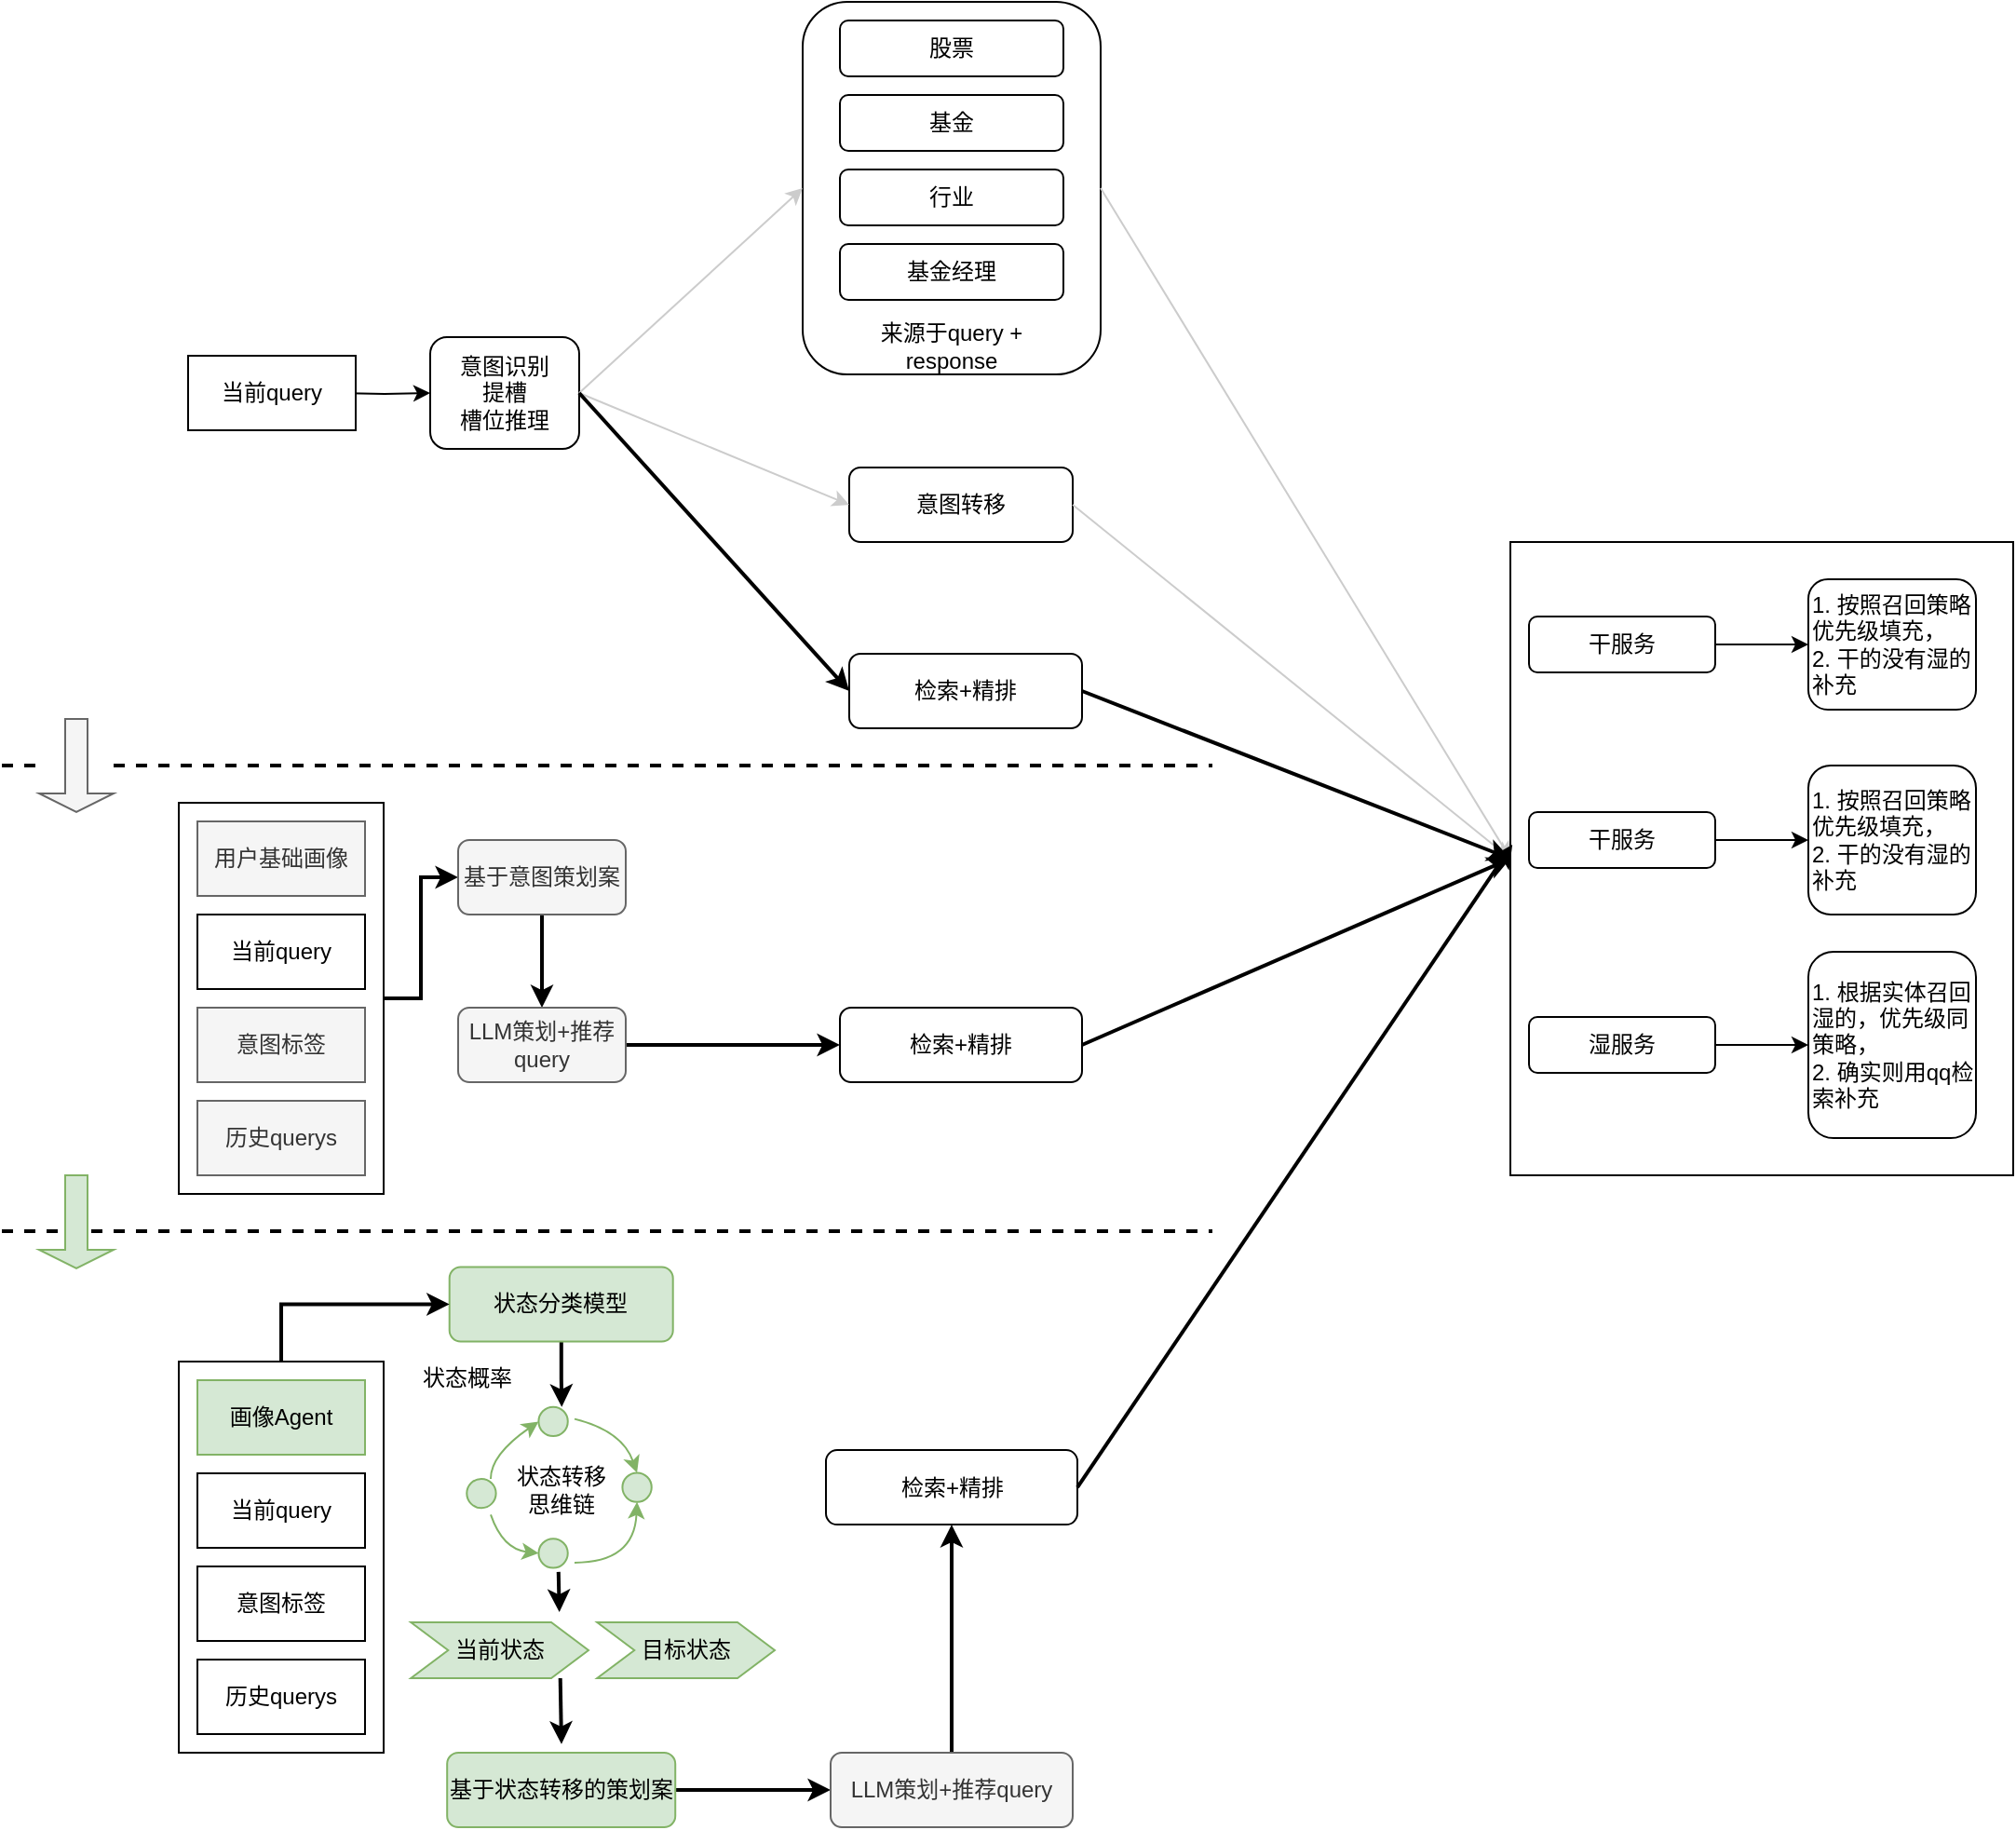 <mxfile version="22.1.16" type="github">
  <diagram name="第 1 页" id="lyhygBpvJo_cGXcFN3zm">
    <mxGraphModel dx="2074" dy="1180" grid="1" gridSize="10" guides="1" tooltips="1" connect="1" arrows="1" fold="1" page="1" pageScale="1" pageWidth="1200" pageHeight="500" math="0" shadow="0">
      <root>
        <mxCell id="0" />
        <mxCell id="1" parent="0" />
        <mxCell id="swgpVXEeyCIFxC3VQewO-49" value="" style="edgeStyle=orthogonalEdgeStyle;rounded=0;orthogonalLoop=1;jettySize=auto;html=1;strokeWidth=2;" edge="1" parent="1" source="swgpVXEeyCIFxC3VQewO-48" target="swgpVXEeyCIFxC3VQewO-43">
          <mxGeometry relative="1" as="geometry" />
        </mxCell>
        <mxCell id="swgpVXEeyCIFxC3VQewO-48" value="" style="rounded=0;whiteSpace=wrap;html=1;" vertex="1" parent="1">
          <mxGeometry x="115" y="440" width="110" height="210" as="geometry" />
        </mxCell>
        <mxCell id="swgpVXEeyCIFxC3VQewO-4" value="意图识别&lt;br&gt;提槽&lt;br&gt;槽位推理" style="rounded=1;whiteSpace=wrap;html=1;" vertex="1" parent="1">
          <mxGeometry x="250" y="190" width="80" height="60" as="geometry" />
        </mxCell>
        <mxCell id="swgpVXEeyCIFxC3VQewO-5" value="" style="rounded=1;whiteSpace=wrap;html=1;" vertex="1" parent="1">
          <mxGeometry x="450" y="10" width="160" height="200" as="geometry" />
        </mxCell>
        <mxCell id="swgpVXEeyCIFxC3VQewO-6" value="股票" style="rounded=1;whiteSpace=wrap;html=1;" vertex="1" parent="1">
          <mxGeometry x="470" y="20" width="120" height="30" as="geometry" />
        </mxCell>
        <mxCell id="swgpVXEeyCIFxC3VQewO-7" value="基金" style="rounded=1;whiteSpace=wrap;html=1;" vertex="1" parent="1">
          <mxGeometry x="470" y="60" width="120" height="30" as="geometry" />
        </mxCell>
        <mxCell id="swgpVXEeyCIFxC3VQewO-8" value="行业" style="rounded=1;whiteSpace=wrap;html=1;" vertex="1" parent="1">
          <mxGeometry x="470" y="100" width="120" height="30" as="geometry" />
        </mxCell>
        <mxCell id="swgpVXEeyCIFxC3VQewO-9" value="基金经理" style="rounded=1;whiteSpace=wrap;html=1;" vertex="1" parent="1">
          <mxGeometry x="470" y="140" width="120" height="30" as="geometry" />
        </mxCell>
        <mxCell id="swgpVXEeyCIFxC3VQewO-10" value="来源于query + response" style="text;html=1;strokeColor=none;fillColor=none;align=center;verticalAlign=middle;whiteSpace=wrap;rounded=0;" vertex="1" parent="1">
          <mxGeometry x="480" y="180" width="100" height="30" as="geometry" />
        </mxCell>
        <mxCell id="swgpVXEeyCIFxC3VQewO-11" value="意图转移" style="rounded=1;whiteSpace=wrap;html=1;" vertex="1" parent="1">
          <mxGeometry x="475" y="260" width="120" height="40" as="geometry" />
        </mxCell>
        <mxCell id="swgpVXEeyCIFxC3VQewO-12" value="检索+精排" style="rounded=1;whiteSpace=wrap;html=1;" vertex="1" parent="1">
          <mxGeometry x="475" y="360" width="125" height="40" as="geometry" />
        </mxCell>
        <mxCell id="swgpVXEeyCIFxC3VQewO-16" value="" style="endArrow=classic;html=1;rounded=0;entryX=0;entryY=0.5;entryDx=0;entryDy=0;exitX=1;exitY=0.5;exitDx=0;exitDy=0;strokeColor=#CCCCCC;" edge="1" parent="1" source="swgpVXEeyCIFxC3VQewO-4" target="swgpVXEeyCIFxC3VQewO-5">
          <mxGeometry width="50" height="50" relative="1" as="geometry">
            <mxPoint x="660" y="430" as="sourcePoint" />
            <mxPoint x="710" y="380" as="targetPoint" />
          </mxGeometry>
        </mxCell>
        <mxCell id="swgpVXEeyCIFxC3VQewO-17" value="" style="endArrow=classic;html=1;rounded=0;exitX=1;exitY=0.5;exitDx=0;exitDy=0;entryX=0;entryY=0.5;entryDx=0;entryDy=0;strokeColor=#CCCCCC;" edge="1" parent="1" source="swgpVXEeyCIFxC3VQewO-4" target="swgpVXEeyCIFxC3VQewO-11">
          <mxGeometry width="50" height="50" relative="1" as="geometry">
            <mxPoint x="660" y="430" as="sourcePoint" />
            <mxPoint x="710" y="380" as="targetPoint" />
          </mxGeometry>
        </mxCell>
        <mxCell id="swgpVXEeyCIFxC3VQewO-18" value="" style="endArrow=classic;html=1;rounded=0;exitX=1;exitY=0.5;exitDx=0;exitDy=0;entryX=0;entryY=0.5;entryDx=0;entryDy=0;strokeWidth=2;" edge="1" parent="1" source="swgpVXEeyCIFxC3VQewO-4" target="swgpVXEeyCIFxC3VQewO-12">
          <mxGeometry width="50" height="50" relative="1" as="geometry">
            <mxPoint x="660" y="430" as="sourcePoint" />
            <mxPoint x="710" y="380" as="targetPoint" />
          </mxGeometry>
        </mxCell>
        <mxCell id="swgpVXEeyCIFxC3VQewO-20" value="" style="edgeStyle=orthogonalEdgeStyle;rounded=0;orthogonalLoop=1;jettySize=auto;html=1;" edge="1" parent="1" target="swgpVXEeyCIFxC3VQewO-4">
          <mxGeometry relative="1" as="geometry">
            <mxPoint x="200" y="220" as="sourcePoint" />
          </mxGeometry>
        </mxCell>
        <mxCell id="swgpVXEeyCIFxC3VQewO-21" value="" style="rounded=0;whiteSpace=wrap;html=1;" vertex="1" parent="1">
          <mxGeometry x="830" y="300" width="270" height="340" as="geometry" />
        </mxCell>
        <mxCell id="swgpVXEeyCIFxC3VQewO-27" value="" style="edgeStyle=orthogonalEdgeStyle;rounded=0;orthogonalLoop=1;jettySize=auto;html=1;" edge="1" parent="1" source="swgpVXEeyCIFxC3VQewO-22" target="swgpVXEeyCIFxC3VQewO-26">
          <mxGeometry relative="1" as="geometry" />
        </mxCell>
        <mxCell id="swgpVXEeyCIFxC3VQewO-22" value="干服务" style="rounded=1;whiteSpace=wrap;html=1;" vertex="1" parent="1">
          <mxGeometry x="840" y="340" width="100" height="30" as="geometry" />
        </mxCell>
        <mxCell id="swgpVXEeyCIFxC3VQewO-30" value="" style="edgeStyle=orthogonalEdgeStyle;rounded=0;orthogonalLoop=1;jettySize=auto;html=1;" edge="1" parent="1" source="swgpVXEeyCIFxC3VQewO-23" target="swgpVXEeyCIFxC3VQewO-28">
          <mxGeometry relative="1" as="geometry" />
        </mxCell>
        <mxCell id="swgpVXEeyCIFxC3VQewO-23" value="干服务" style="rounded=1;whiteSpace=wrap;html=1;" vertex="1" parent="1">
          <mxGeometry x="840" y="445" width="100" height="30" as="geometry" />
        </mxCell>
        <mxCell id="swgpVXEeyCIFxC3VQewO-86" value="" style="edgeStyle=orthogonalEdgeStyle;rounded=0;orthogonalLoop=1;jettySize=auto;html=1;" edge="1" parent="1" source="swgpVXEeyCIFxC3VQewO-24" target="swgpVXEeyCIFxC3VQewO-31">
          <mxGeometry relative="1" as="geometry" />
        </mxCell>
        <mxCell id="swgpVXEeyCIFxC3VQewO-24" value="湿服务" style="rounded=1;whiteSpace=wrap;html=1;" vertex="1" parent="1">
          <mxGeometry x="840" y="555" width="100" height="30" as="geometry" />
        </mxCell>
        <mxCell id="swgpVXEeyCIFxC3VQewO-26" value="1. 按照召回策略优先级填充，&lt;br&gt;2. 干的没有湿的补充" style="rounded=1;whiteSpace=wrap;html=1;align=left;" vertex="1" parent="1">
          <mxGeometry x="990" y="320" width="90" height="70" as="geometry" />
        </mxCell>
        <mxCell id="swgpVXEeyCIFxC3VQewO-28" value="1. 按照召回策略优先级填充，&lt;br&gt;2. 干的没有湿的补充" style="rounded=1;whiteSpace=wrap;html=1;align=left;" vertex="1" parent="1">
          <mxGeometry x="990" y="420" width="90" height="80" as="geometry" />
        </mxCell>
        <mxCell id="swgpVXEeyCIFxC3VQewO-31" value="1. 根据实体召回湿的，优先级同策略，&lt;br&gt;2. 确实则用qq检索补充" style="rounded=1;whiteSpace=wrap;html=1;align=left;" vertex="1" parent="1">
          <mxGeometry x="990" y="520" width="90" height="100" as="geometry" />
        </mxCell>
        <mxCell id="swgpVXEeyCIFxC3VQewO-33" value="" style="endArrow=classic;html=1;rounded=0;exitX=1;exitY=0.5;exitDx=0;exitDy=0;entryX=0;entryY=0.5;entryDx=0;entryDy=0;strokeColor=#CCCCCC;" edge="1" parent="1" source="swgpVXEeyCIFxC3VQewO-5" target="swgpVXEeyCIFxC3VQewO-21">
          <mxGeometry width="50" height="50" relative="1" as="geometry">
            <mxPoint x="660" y="430" as="sourcePoint" />
            <mxPoint x="710" y="380" as="targetPoint" />
          </mxGeometry>
        </mxCell>
        <mxCell id="swgpVXEeyCIFxC3VQewO-34" value="" style="endArrow=classic;html=1;rounded=0;exitX=1;exitY=0.5;exitDx=0;exitDy=0;entryX=0;entryY=0.5;entryDx=0;entryDy=0;strokeColor=#CCCCCC;" edge="1" parent="1" source="swgpVXEeyCIFxC3VQewO-11" target="swgpVXEeyCIFxC3VQewO-21">
          <mxGeometry width="50" height="50" relative="1" as="geometry">
            <mxPoint x="660" y="430" as="sourcePoint" />
            <mxPoint x="710" y="380" as="targetPoint" />
          </mxGeometry>
        </mxCell>
        <mxCell id="swgpVXEeyCIFxC3VQewO-35" value="" style="endArrow=classic;html=1;rounded=0;exitX=1;exitY=0.5;exitDx=0;exitDy=0;entryX=0;entryY=0.5;entryDx=0;entryDy=0;strokeWidth=2;" edge="1" parent="1" source="swgpVXEeyCIFxC3VQewO-12" target="swgpVXEeyCIFxC3VQewO-21">
          <mxGeometry width="50" height="50" relative="1" as="geometry">
            <mxPoint x="660" y="430" as="sourcePoint" />
            <mxPoint x="710" y="380" as="targetPoint" />
          </mxGeometry>
        </mxCell>
        <mxCell id="swgpVXEeyCIFxC3VQewO-41" value="用户基础画像" style="rounded=0;whiteSpace=wrap;html=1;fillColor=#f5f5f5;fontColor=#333333;strokeColor=#666666;" vertex="1" parent="1">
          <mxGeometry x="125" y="450" width="90" height="40" as="geometry" />
        </mxCell>
        <mxCell id="swgpVXEeyCIFxC3VQewO-42" value="历史querys" style="rounded=0;whiteSpace=wrap;html=1;fillColor=#f5f5f5;fontColor=#333333;strokeColor=#666666;" vertex="1" parent="1">
          <mxGeometry x="125" y="600" width="90" height="40" as="geometry" />
        </mxCell>
        <mxCell id="swgpVXEeyCIFxC3VQewO-53" value="" style="edgeStyle=orthogonalEdgeStyle;rounded=0;orthogonalLoop=1;jettySize=auto;html=1;strokeWidth=2;" edge="1" parent="1" source="swgpVXEeyCIFxC3VQewO-43" target="swgpVXEeyCIFxC3VQewO-52">
          <mxGeometry relative="1" as="geometry" />
        </mxCell>
        <mxCell id="swgpVXEeyCIFxC3VQewO-43" value="基于意图策划案" style="rounded=1;whiteSpace=wrap;html=1;fillColor=#f5f5f5;fontColor=#333333;strokeColor=#666666;" vertex="1" parent="1">
          <mxGeometry x="265" y="460" width="90" height="40" as="geometry" />
        </mxCell>
        <mxCell id="swgpVXEeyCIFxC3VQewO-44" value="检索+精排" style="rounded=1;whiteSpace=wrap;html=1;" vertex="1" parent="1">
          <mxGeometry x="470" y="550" width="130" height="40" as="geometry" />
        </mxCell>
        <mxCell id="swgpVXEeyCIFxC3VQewO-45" value="当前query" style="rounded=0;whiteSpace=wrap;html=1;" vertex="1" parent="1">
          <mxGeometry x="125" y="500" width="90" height="40" as="geometry" />
        </mxCell>
        <mxCell id="swgpVXEeyCIFxC3VQewO-46" value="当前query" style="rounded=0;whiteSpace=wrap;html=1;" vertex="1" parent="1">
          <mxGeometry x="120" y="200" width="90" height="40" as="geometry" />
        </mxCell>
        <mxCell id="swgpVXEeyCIFxC3VQewO-47" value="意图标签" style="rounded=0;whiteSpace=wrap;html=1;fillColor=#f5f5f5;fontColor=#333333;strokeColor=#666666;" vertex="1" parent="1">
          <mxGeometry x="125" y="550" width="90" height="40" as="geometry" />
        </mxCell>
        <mxCell id="swgpVXEeyCIFxC3VQewO-51" value="" style="endArrow=classic;html=1;rounded=0;exitX=1;exitY=0.5;exitDx=0;exitDy=0;entryX=0;entryY=0.5;entryDx=0;entryDy=0;strokeWidth=2;" edge="1" parent="1" source="swgpVXEeyCIFxC3VQewO-44" target="swgpVXEeyCIFxC3VQewO-21">
          <mxGeometry width="50" height="50" relative="1" as="geometry">
            <mxPoint x="690" y="440" as="sourcePoint" />
            <mxPoint x="740" y="390" as="targetPoint" />
          </mxGeometry>
        </mxCell>
        <mxCell id="swgpVXEeyCIFxC3VQewO-54" value="" style="edgeStyle=orthogonalEdgeStyle;rounded=0;orthogonalLoop=1;jettySize=auto;html=1;strokeWidth=2;" edge="1" parent="1" source="swgpVXEeyCIFxC3VQewO-52" target="swgpVXEeyCIFxC3VQewO-44">
          <mxGeometry relative="1" as="geometry" />
        </mxCell>
        <mxCell id="swgpVXEeyCIFxC3VQewO-52" value="LLM策划+推荐query" style="rounded=1;whiteSpace=wrap;html=1;fillColor=#f5f5f5;fontColor=#333333;strokeColor=#666666;" vertex="1" parent="1">
          <mxGeometry x="265" y="550" width="90" height="40" as="geometry" />
        </mxCell>
        <mxCell id="swgpVXEeyCIFxC3VQewO-65" value="状态概率" style="text;html=1;strokeColor=none;fillColor=none;align=center;verticalAlign=middle;whiteSpace=wrap;rounded=0;" vertex="1" parent="1">
          <mxGeometry x="239.64" y="734.37" width="60" height="30" as="geometry" />
        </mxCell>
        <mxCell id="swgpVXEeyCIFxC3VQewO-68" value="" style="edgeStyle=orthogonalEdgeStyle;rounded=0;orthogonalLoop=1;jettySize=auto;html=1;strokeWidth=2;" edge="1" parent="1" source="swgpVXEeyCIFxC3VQewO-66">
          <mxGeometry relative="1" as="geometry">
            <mxPoint x="320.64" y="764.37" as="targetPoint" />
          </mxGeometry>
        </mxCell>
        <mxCell id="swgpVXEeyCIFxC3VQewO-66" value="状态分类模型" style="rounded=1;whiteSpace=wrap;html=1;fillColor=#d5e8d4;strokeColor=#82b366;" vertex="1" parent="1">
          <mxGeometry x="260.35" y="689.24" width="120" height="40" as="geometry" />
        </mxCell>
        <mxCell id="swgpVXEeyCIFxC3VQewO-67" value="" style="group;fillColor=none;strokeColor=none;" vertex="1" connectable="0" parent="1">
          <mxGeometry x="269.64" y="764.37" width="99.241" height="86.384" as="geometry" />
        </mxCell>
        <mxCell id="swgpVXEeyCIFxC3VQewO-55" value="" style="ellipse;whiteSpace=wrap;html=1;aspect=fixed;fillColor=#d5e8d4;strokeColor=#82b366;" vertex="1" parent="swgpVXEeyCIFxC3VQewO-67">
          <mxGeometry y="38.571" width="15.67" height="15.67" as="geometry" />
        </mxCell>
        <mxCell id="swgpVXEeyCIFxC3VQewO-56" value="" style="ellipse;whiteSpace=wrap;html=1;aspect=fixed;fillColor=#d5e8d4;strokeColor=#82b366;" vertex="1" parent="swgpVXEeyCIFxC3VQewO-67">
          <mxGeometry x="38.571" width="15.67" height="15.67" as="geometry" />
        </mxCell>
        <mxCell id="swgpVXEeyCIFxC3VQewO-57" value="" style="ellipse;whiteSpace=wrap;html=1;aspect=fixed;fillColor=#d5e8d4;strokeColor=#82b366;" vertex="1" parent="swgpVXEeyCIFxC3VQewO-67">
          <mxGeometry x="38.571" y="70.714" width="15.67" height="15.67" as="geometry" />
        </mxCell>
        <mxCell id="swgpVXEeyCIFxC3VQewO-58" value="" style="ellipse;whiteSpace=wrap;html=1;aspect=fixed;fillColor=#d5e8d4;strokeColor=#82b366;" vertex="1" parent="swgpVXEeyCIFxC3VQewO-67">
          <mxGeometry x="83.571" y="35.357" width="15.67" height="15.67" as="geometry" />
        </mxCell>
        <mxCell id="swgpVXEeyCIFxC3VQewO-59" value="" style="curved=1;endArrow=classic;html=1;rounded=0;entryX=0;entryY=0.5;entryDx=0;entryDy=0;fillColor=#d5e8d4;strokeColor=#82b366;" edge="1" parent="swgpVXEeyCIFxC3VQewO-67" target="swgpVXEeyCIFxC3VQewO-56">
          <mxGeometry width="50" height="50" relative="1" as="geometry">
            <mxPoint x="12.857" y="38.571" as="sourcePoint" />
            <mxPoint x="48.214" y="12.857" as="targetPoint" />
            <Array as="points">
              <mxPoint x="12.857" y="25.714" />
            </Array>
          </mxGeometry>
        </mxCell>
        <mxCell id="swgpVXEeyCIFxC3VQewO-60" value="" style="curved=1;endArrow=classic;html=1;rounded=0;entryX=0;entryY=0.5;entryDx=0;entryDy=0;fillColor=#d5e8d4;strokeColor=#82b366;" edge="1" parent="swgpVXEeyCIFxC3VQewO-67" target="swgpVXEeyCIFxC3VQewO-57">
          <mxGeometry width="50" height="50" relative="1" as="geometry">
            <mxPoint x="12.857" y="57.857" as="sourcePoint" />
            <mxPoint x="45" y="80.357" as="targetPoint" />
            <Array as="points">
              <mxPoint x="19.286" y="76.339" />
            </Array>
          </mxGeometry>
        </mxCell>
        <mxCell id="swgpVXEeyCIFxC3VQewO-61" value="" style="curved=1;endArrow=classic;html=1;rounded=0;entryX=0.5;entryY=0;entryDx=0;entryDy=0;fillColor=#d5e8d4;strokeColor=#82b366;" edge="1" parent="swgpVXEeyCIFxC3VQewO-67" target="swgpVXEeyCIFxC3VQewO-58">
          <mxGeometry width="50" height="50" relative="1" as="geometry">
            <mxPoint x="57.857" y="6.429" as="sourcePoint" />
            <mxPoint x="90" y="-25.714" as="targetPoint" />
            <Array as="points">
              <mxPoint x="83.571" y="12.857" />
            </Array>
          </mxGeometry>
        </mxCell>
        <mxCell id="swgpVXEeyCIFxC3VQewO-62" value="" style="curved=1;endArrow=classic;html=1;rounded=0;entryX=0.5;entryY=1;entryDx=0;entryDy=0;fillColor=#d5e8d4;strokeColor=#82b366;" edge="1" parent="swgpVXEeyCIFxC3VQewO-67" target="swgpVXEeyCIFxC3VQewO-58">
          <mxGeometry width="50" height="50" relative="1" as="geometry">
            <mxPoint x="57.857" y="83.571" as="sourcePoint" />
            <mxPoint x="90" y="51.429" as="targetPoint" />
            <Array as="points">
              <mxPoint x="90" y="83.571" />
            </Array>
          </mxGeometry>
        </mxCell>
        <mxCell id="swgpVXEeyCIFxC3VQewO-63" value="状态转移思维链" style="text;html=1;strokeColor=none;fillColor=none;align=center;verticalAlign=middle;whiteSpace=wrap;rounded=0;" vertex="1" parent="swgpVXEeyCIFxC3VQewO-67">
          <mxGeometry x="25.714" y="29.5" width="51.429" height="30" as="geometry" />
        </mxCell>
        <mxCell id="swgpVXEeyCIFxC3VQewO-82" value="" style="endArrow=classic;html=1;rounded=0;entryX=0.836;entryY=-0.183;entryDx=0;entryDy=0;entryPerimeter=0;strokeWidth=2;" edge="1" parent="swgpVXEeyCIFxC3VQewO-67" target="swgpVXEeyCIFxC3VQewO-78">
          <mxGeometry width="50" height="50" relative="1" as="geometry">
            <mxPoint x="49.24" y="88.57" as="sourcePoint" />
            <mxPoint x="99.24" y="38.57" as="targetPoint" />
          </mxGeometry>
        </mxCell>
        <mxCell id="swgpVXEeyCIFxC3VQewO-89" style="edgeStyle=orthogonalEdgeStyle;rounded=0;orthogonalLoop=1;jettySize=auto;html=1;exitX=0.5;exitY=0;exitDx=0;exitDy=0;entryX=0;entryY=0.5;entryDx=0;entryDy=0;strokeWidth=2;" edge="1" parent="1" source="swgpVXEeyCIFxC3VQewO-69" target="swgpVXEeyCIFxC3VQewO-66">
          <mxGeometry relative="1" as="geometry" />
        </mxCell>
        <mxCell id="swgpVXEeyCIFxC3VQewO-69" value="" style="rounded=0;whiteSpace=wrap;html=1;" vertex="1" parent="1">
          <mxGeometry x="115" y="740" width="110" height="210" as="geometry" />
        </mxCell>
        <mxCell id="swgpVXEeyCIFxC3VQewO-71" value="历史querys" style="rounded=0;whiteSpace=wrap;html=1;" vertex="1" parent="1">
          <mxGeometry x="125" y="900" width="90" height="40" as="geometry" />
        </mxCell>
        <mxCell id="swgpVXEeyCIFxC3VQewO-72" value="当前query" style="rounded=0;whiteSpace=wrap;html=1;" vertex="1" parent="1">
          <mxGeometry x="125" y="800" width="90" height="40" as="geometry" />
        </mxCell>
        <mxCell id="swgpVXEeyCIFxC3VQewO-73" value="意图标签" style="rounded=0;whiteSpace=wrap;html=1;" vertex="1" parent="1">
          <mxGeometry x="125" y="850" width="90" height="40" as="geometry" />
        </mxCell>
        <mxCell id="swgpVXEeyCIFxC3VQewO-74" value="画像Agent" style="rounded=0;whiteSpace=wrap;html=1;fillColor=#d5e8d4;strokeColor=#82b366;" vertex="1" parent="1">
          <mxGeometry x="125" y="750" width="90" height="40" as="geometry" />
        </mxCell>
        <mxCell id="swgpVXEeyCIFxC3VQewO-84" value="" style="edgeStyle=orthogonalEdgeStyle;rounded=0;orthogonalLoop=1;jettySize=auto;html=1;strokeWidth=2;" edge="1" parent="1" source="swgpVXEeyCIFxC3VQewO-77" target="swgpVXEeyCIFxC3VQewO-80">
          <mxGeometry relative="1" as="geometry" />
        </mxCell>
        <mxCell id="swgpVXEeyCIFxC3VQewO-77" value="基于状态转移的策划案" style="rounded=1;whiteSpace=wrap;html=1;fillColor=#d5e8d4;strokeColor=#82b366;" vertex="1" parent="1">
          <mxGeometry x="259.09" y="950" width="122.52" height="40" as="geometry" />
        </mxCell>
        <mxCell id="swgpVXEeyCIFxC3VQewO-78" value="当前状态" style="shape=step;perimeter=stepPerimeter;whiteSpace=wrap;html=1;fixedSize=1;fillColor=#d5e8d4;strokeColor=#82b366;" vertex="1" parent="1">
          <mxGeometry x="239.64" y="880" width="95.36" height="30" as="geometry" />
        </mxCell>
        <mxCell id="swgpVXEeyCIFxC3VQewO-79" value="目标状态" style="shape=step;perimeter=stepPerimeter;whiteSpace=wrap;html=1;fixedSize=1;fillColor=#d5e8d4;strokeColor=#82b366;" vertex="1" parent="1">
          <mxGeometry x="339.64" y="880" width="95.36" height="30" as="geometry" />
        </mxCell>
        <mxCell id="swgpVXEeyCIFxC3VQewO-85" style="edgeStyle=orthogonalEdgeStyle;rounded=0;orthogonalLoop=1;jettySize=auto;html=1;exitX=0.5;exitY=0;exitDx=0;exitDy=0;strokeWidth=2;" edge="1" parent="1" source="swgpVXEeyCIFxC3VQewO-80" target="swgpVXEeyCIFxC3VQewO-81">
          <mxGeometry relative="1" as="geometry" />
        </mxCell>
        <mxCell id="swgpVXEeyCIFxC3VQewO-80" value="LLM策划+推荐query" style="rounded=1;whiteSpace=wrap;html=1;fillColor=#f5f5f5;fontColor=#333333;strokeColor=#666666;" vertex="1" parent="1">
          <mxGeometry x="465" y="950" width="130" height="40" as="geometry" />
        </mxCell>
        <mxCell id="swgpVXEeyCIFxC3VQewO-81" value="检索+精排" style="rounded=1;whiteSpace=wrap;html=1;" vertex="1" parent="1">
          <mxGeometry x="462.5" y="787.56" width="135" height="40" as="geometry" />
        </mxCell>
        <mxCell id="swgpVXEeyCIFxC3VQewO-83" value="" style="edgeStyle=orthogonalEdgeStyle;rounded=0;orthogonalLoop=1;jettySize=auto;html=1;strokeWidth=2;" edge="1" parent="1">
          <mxGeometry relative="1" as="geometry">
            <mxPoint x="319.85" y="910" as="sourcePoint" />
            <mxPoint x="320.49" y="945.37" as="targetPoint" />
          </mxGeometry>
        </mxCell>
        <mxCell id="swgpVXEeyCIFxC3VQewO-88" value="" style="endArrow=classic;html=1;rounded=0;entryX=0.004;entryY=0.478;entryDx=0;entryDy=0;entryPerimeter=0;exitX=1;exitY=0.5;exitDx=0;exitDy=0;strokeWidth=2;" edge="1" parent="1" source="swgpVXEeyCIFxC3VQewO-81" target="swgpVXEeyCIFxC3VQewO-21">
          <mxGeometry width="50" height="50" relative="1" as="geometry">
            <mxPoint x="570" y="490" as="sourcePoint" />
            <mxPoint x="620" y="440" as="targetPoint" />
          </mxGeometry>
        </mxCell>
        <mxCell id="swgpVXEeyCIFxC3VQewO-90" value="" style="endArrow=none;dashed=1;html=1;rounded=0;strokeWidth=2;" edge="1" parent="1" source="swgpVXEeyCIFxC3VQewO-94">
          <mxGeometry width="50" height="50" relative="1" as="geometry">
            <mxPoint x="20" y="420" as="sourcePoint" />
            <mxPoint x="670" y="420" as="targetPoint" />
          </mxGeometry>
        </mxCell>
        <mxCell id="swgpVXEeyCIFxC3VQewO-91" value="" style="endArrow=none;dashed=1;html=1;rounded=0;strokeWidth=2;" edge="1" parent="1">
          <mxGeometry width="50" height="50" relative="1" as="geometry">
            <mxPoint x="20" y="670" as="sourcePoint" />
            <mxPoint x="670" y="670" as="targetPoint" />
          </mxGeometry>
        </mxCell>
        <mxCell id="swgpVXEeyCIFxC3VQewO-95" value="" style="endArrow=none;dashed=1;html=1;rounded=0;strokeWidth=2;" edge="1" parent="1" target="swgpVXEeyCIFxC3VQewO-94">
          <mxGeometry width="50" height="50" relative="1" as="geometry">
            <mxPoint x="20" y="420" as="sourcePoint" />
            <mxPoint x="670" y="420" as="targetPoint" />
          </mxGeometry>
        </mxCell>
        <mxCell id="swgpVXEeyCIFxC3VQewO-94" value="" style="shape=singleArrow;direction=south;whiteSpace=wrap;html=1;fillColor=#f5f5f5;fontColor=#333333;strokeColor=#666666;" vertex="1" parent="1">
          <mxGeometry x="40" y="395" width="40" height="50" as="geometry" />
        </mxCell>
        <mxCell id="swgpVXEeyCIFxC3VQewO-96" value="" style="shape=singleArrow;direction=south;whiteSpace=wrap;html=1;fillColor=#d5e8d4;strokeColor=#82b366;" vertex="1" parent="1">
          <mxGeometry x="40" y="640" width="40" height="50" as="geometry" />
        </mxCell>
      </root>
    </mxGraphModel>
  </diagram>
</mxfile>
